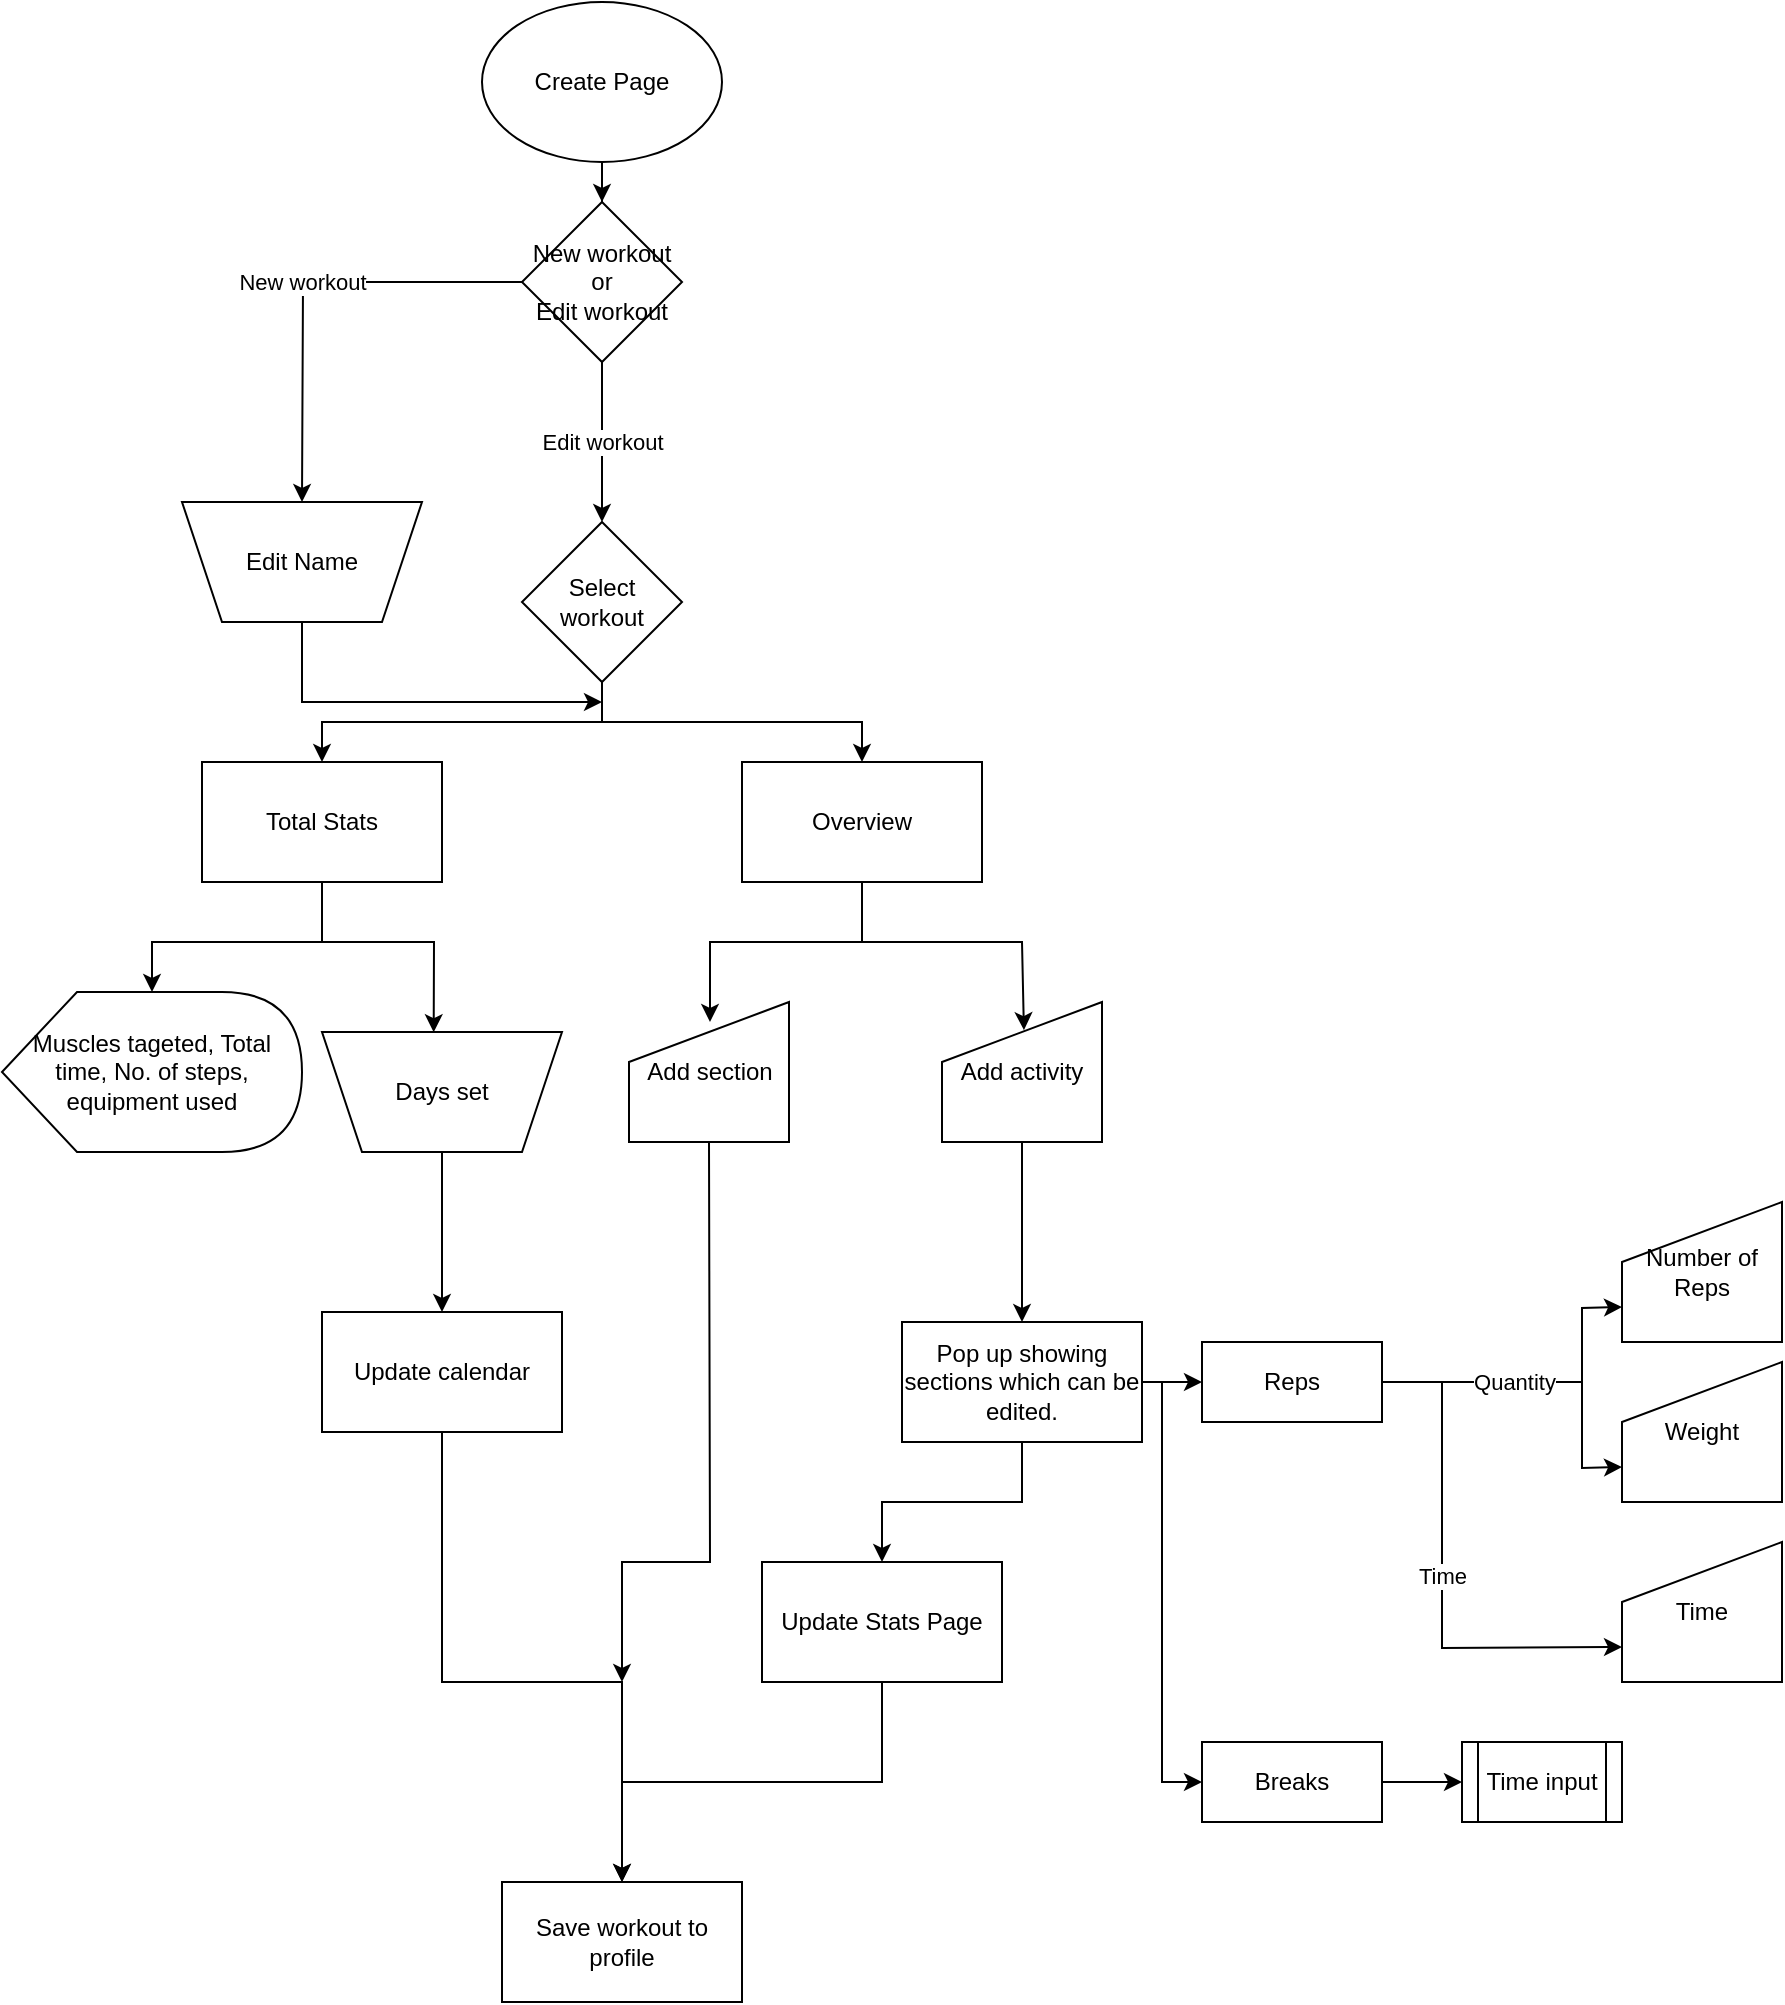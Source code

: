 <mxfile version="21.0.6" type="device"><diagram name="Page-1" id="hXgkh_b27lhEMCsYF1BV"><mxGraphModel dx="724" dy="432" grid="1" gridSize="10" guides="1" tooltips="1" connect="1" arrows="1" fold="1" page="1" pageScale="1" pageWidth="827" pageHeight="1169" math="0" shadow="0"><root><mxCell id="0"/><mxCell id="1" parent="0"/><mxCell id="JTsbabrCqUR2dNCDxQA3-17" value="" style="edgeStyle=orthogonalEdgeStyle;rounded=0;orthogonalLoop=1;jettySize=auto;html=1;" parent="1" source="JTsbabrCqUR2dNCDxQA3-1" target="JTsbabrCqUR2dNCDxQA3-16" edge="1"><mxGeometry relative="1" as="geometry"/></mxCell><mxCell id="JTsbabrCqUR2dNCDxQA3-1" value="Create Page" style="ellipse;whiteSpace=wrap;html=1;" parent="1" vertex="1"><mxGeometry x="340" y="20" width="120" height="80" as="geometry"/></mxCell><mxCell id="pBxCgBESZsTpVWWYTR86-2" value="New workout" style="edgeStyle=orthogonalEdgeStyle;rounded=0;orthogonalLoop=1;jettySize=auto;html=1;" parent="1" source="JTsbabrCqUR2dNCDxQA3-16" edge="1"><mxGeometry relative="1" as="geometry"><mxPoint x="250.0" y="270" as="targetPoint"/></mxGeometry></mxCell><mxCell id="JTsbabrCqUR2dNCDxQA3-16" value="New workout&lt;br&gt;or&lt;br&gt;Edit workout" style="rhombus;whiteSpace=wrap;html=1;" parent="1" vertex="1"><mxGeometry x="360" y="120" width="80" height="80" as="geometry"/></mxCell><mxCell id="JTsbabrCqUR2dNCDxQA3-20" value="Edit workout" style="endArrow=classic;html=1;rounded=0;entryX=0.5;entryY=0;entryDx=0;entryDy=0;exitX=0.5;exitY=1;exitDx=0;exitDy=0;" parent="1" source="JTsbabrCqUR2dNCDxQA3-16" edge="1"><mxGeometry width="50" height="50" relative="1" as="geometry"><mxPoint x="390" y="400" as="sourcePoint"/><mxPoint x="400" y="280" as="targetPoint"/><Array as="points"><mxPoint x="400" y="230"/></Array></mxGeometry></mxCell><mxCell id="pBxCgBESZsTpVWWYTR86-7" value="" style="edgeStyle=orthogonalEdgeStyle;rounded=0;orthogonalLoop=1;jettySize=auto;html=1;" parent="1" source="JTsbabrCqUR2dNCDxQA3-21" target="pBxCgBESZsTpVWWYTR86-4" edge="1"><mxGeometry relative="1" as="geometry"><Array as="points"><mxPoint x="260" y="490"/><mxPoint x="175" y="490"/></Array></mxGeometry></mxCell><mxCell id="JTsbabrCqUR2dNCDxQA3-21" value="Total Stats" style="rounded=0;whiteSpace=wrap;html=1;" parent="1" vertex="1"><mxGeometry x="200" y="400" width="120" height="60" as="geometry"/></mxCell><mxCell id="JTsbabrCqUR2dNCDxQA3-23" value="Overview" style="rounded=0;whiteSpace=wrap;html=1;" parent="1" vertex="1"><mxGeometry x="470" y="400" width="120" height="60" as="geometry"/></mxCell><mxCell id="pBxCgBESZsTpVWWYTR86-3" value="Select workout" style="rhombus;whiteSpace=wrap;html=1;" parent="1" vertex="1"><mxGeometry x="360" y="280" width="80" height="80" as="geometry"/></mxCell><mxCell id="pBxCgBESZsTpVWWYTR86-4" value="Muscles tageted, Total time, No. of steps, equipment used" style="shape=display;whiteSpace=wrap;html=1;" parent="1" vertex="1"><mxGeometry x="100" y="515" width="150" height="80" as="geometry"/></mxCell><mxCell id="pBxCgBESZsTpVWWYTR86-5" value="" style="endArrow=classic;html=1;rounded=0;exitX=0.5;exitY=1;exitDx=0;exitDy=0;entryX=0.5;entryY=0;entryDx=0;entryDy=0;" parent="1" source="pBxCgBESZsTpVWWYTR86-3" target="JTsbabrCqUR2dNCDxQA3-21" edge="1"><mxGeometry width="50" height="50" relative="1" as="geometry"><mxPoint x="350" y="420" as="sourcePoint"/><mxPoint x="390" y="470" as="targetPoint"/><Array as="points"><mxPoint x="400" y="380"/><mxPoint x="260" y="380"/></Array></mxGeometry></mxCell><mxCell id="pBxCgBESZsTpVWWYTR86-6" value="" style="endArrow=classic;html=1;rounded=0;entryX=0.5;entryY=0;entryDx=0;entryDy=0;exitX=0.5;exitY=1;exitDx=0;exitDy=0;" parent="1" source="pBxCgBESZsTpVWWYTR86-3" target="JTsbabrCqUR2dNCDxQA3-23" edge="1"><mxGeometry width="50" height="50" relative="1" as="geometry"><mxPoint x="350" y="420" as="sourcePoint"/><mxPoint x="400" y="370" as="targetPoint"/><Array as="points"><mxPoint x="400" y="380"/><mxPoint x="530" y="380"/></Array></mxGeometry></mxCell><mxCell id="pBxCgBESZsTpVWWYTR86-8" value="Add section" style="shape=manualInput;whiteSpace=wrap;html=1;" parent="1" vertex="1"><mxGeometry x="413.5" y="520" width="80" height="70" as="geometry"/></mxCell><mxCell id="pBxCgBESZsTpVWWYTR86-13" value="" style="edgeStyle=orthogonalEdgeStyle;rounded=0;orthogonalLoop=1;jettySize=auto;html=1;" parent="1" source="pBxCgBESZsTpVWWYTR86-9" target="pBxCgBESZsTpVWWYTR86-12" edge="1"><mxGeometry relative="1" as="geometry"/></mxCell><mxCell id="pBxCgBESZsTpVWWYTR86-9" value="Add activity" style="shape=manualInput;whiteSpace=wrap;html=1;" parent="1" vertex="1"><mxGeometry x="570" y="520" width="80" height="70" as="geometry"/></mxCell><mxCell id="pBxCgBESZsTpVWWYTR86-10" value="" style="endArrow=classic;html=1;rounded=0;exitX=0.5;exitY=1;exitDx=0;exitDy=0;" parent="1" source="JTsbabrCqUR2dNCDxQA3-23" edge="1"><mxGeometry width="50" height="50" relative="1" as="geometry"><mxPoint x="350" y="470" as="sourcePoint"/><mxPoint x="454" y="530" as="targetPoint"/><Array as="points"><mxPoint x="530" y="490"/><mxPoint x="454" y="490"/></Array></mxGeometry></mxCell><mxCell id="pBxCgBESZsTpVWWYTR86-11" value="" style="endArrow=classic;html=1;rounded=0;entryX=0.512;entryY=0.201;entryDx=0;entryDy=0;exitX=0.5;exitY=1;exitDx=0;exitDy=0;entryPerimeter=0;" parent="1" source="JTsbabrCqUR2dNCDxQA3-23" target="pBxCgBESZsTpVWWYTR86-9" edge="1"><mxGeometry width="50" height="50" relative="1" as="geometry"><mxPoint x="350" y="470" as="sourcePoint"/><mxPoint x="400" y="420" as="targetPoint"/><Array as="points"><mxPoint x="530" y="490"/><mxPoint x="610" y="490"/></Array></mxGeometry></mxCell><mxCell id="pBxCgBESZsTpVWWYTR86-23" value="" style="edgeStyle=orthogonalEdgeStyle;rounded=0;orthogonalLoop=1;jettySize=auto;html=1;" parent="1" source="pBxCgBESZsTpVWWYTR86-12" target="pBxCgBESZsTpVWWYTR86-22" edge="1"><mxGeometry relative="1" as="geometry"/></mxCell><mxCell id="pBxCgBESZsTpVWWYTR86-32" value="" style="edgeStyle=orthogonalEdgeStyle;rounded=0;orthogonalLoop=1;jettySize=auto;html=1;" parent="1" source="pBxCgBESZsTpVWWYTR86-12" target="pBxCgBESZsTpVWWYTR86-31" edge="1"><mxGeometry relative="1" as="geometry"/></mxCell><mxCell id="pBxCgBESZsTpVWWYTR86-12" value="Pop up showing sections which can be edited." style="whiteSpace=wrap;html=1;" parent="1" vertex="1"><mxGeometry x="550" y="680" width="120" height="60" as="geometry"/></mxCell><mxCell id="pBxCgBESZsTpVWWYTR86-16" value="Number of Reps" style="shape=manualInput;whiteSpace=wrap;html=1;" parent="1" vertex="1"><mxGeometry x="910" y="620" width="80" height="70" as="geometry"/></mxCell><mxCell id="pBxCgBESZsTpVWWYTR86-17" value="Weight" style="shape=manualInput;whiteSpace=wrap;html=1;" parent="1" vertex="1"><mxGeometry x="910" y="700" width="80" height="70" as="geometry"/></mxCell><mxCell id="pBxCgBESZsTpVWWYTR86-18" value="Time" style="shape=manualInput;whiteSpace=wrap;html=1;" parent="1" vertex="1"><mxGeometry x="910" y="790" width="80" height="70" as="geometry"/></mxCell><mxCell id="pBxCgBESZsTpVWWYTR86-19" value="" style="endArrow=classic;html=1;rounded=0;entryX=0;entryY=0.75;entryDx=0;entryDy=0;exitX=1;exitY=0.5;exitDx=0;exitDy=0;" parent="1" target="pBxCgBESZsTpVWWYTR86-16" edge="1"><mxGeometry width="50" height="50" relative="1" as="geometry"><mxPoint x="840.0" y="710" as="sourcePoint"/><mxPoint x="750" y="720" as="targetPoint"/><Array as="points"><mxPoint x="890" y="710"/><mxPoint x="890" y="673"/></Array></mxGeometry></mxCell><mxCell id="pBxCgBESZsTpVWWYTR86-20" value="Quantity" style="endArrow=classic;html=1;rounded=0;entryX=0;entryY=0.75;entryDx=0;entryDy=0;" parent="1" target="pBxCgBESZsTpVWWYTR86-17" edge="1"><mxGeometry x="-0.469" width="50" height="50" relative="1" as="geometry"><mxPoint x="820" y="710" as="sourcePoint"/><mxPoint x="750" y="720" as="targetPoint"/><Array as="points"><mxPoint x="860" y="710"/><mxPoint x="890" y="710"/><mxPoint x="890" y="753"/></Array><mxPoint as="offset"/></mxGeometry></mxCell><mxCell id="pBxCgBESZsTpVWWYTR86-21" value="Time" style="endArrow=classic;html=1;rounded=0;entryX=0;entryY=0.75;entryDx=0;entryDy=0;exitX=1;exitY=0.5;exitDx=0;exitDy=0;" parent="1" source="pBxCgBESZsTpVWWYTR86-22" target="pBxCgBESZsTpVWWYTR86-18" edge="1"><mxGeometry width="50" height="50" relative="1" as="geometry"><mxPoint x="840.0" y="710" as="sourcePoint"/><mxPoint x="900" y="840" as="targetPoint"/><Array as="points"><mxPoint x="820" y="710"/><mxPoint x="820" y="843"/></Array></mxGeometry></mxCell><mxCell id="pBxCgBESZsTpVWWYTR86-22" value="Reps" style="rounded=0;whiteSpace=wrap;html=1;" parent="1" vertex="1"><mxGeometry x="700" y="690" width="90" height="40" as="geometry"/></mxCell><mxCell id="pBxCgBESZsTpVWWYTR86-29" value="" style="edgeStyle=orthogonalEdgeStyle;rounded=0;orthogonalLoop=1;jettySize=auto;html=1;" parent="1" source="pBxCgBESZsTpVWWYTR86-24" target="pBxCgBESZsTpVWWYTR86-28" edge="1"><mxGeometry relative="1" as="geometry"/></mxCell><mxCell id="pBxCgBESZsTpVWWYTR86-24" value="Breaks" style="rounded=0;whiteSpace=wrap;html=1;" parent="1" vertex="1"><mxGeometry x="700" y="890" width="90" height="40" as="geometry"/></mxCell><mxCell id="pBxCgBESZsTpVWWYTR86-28" value="Time input" style="shape=process;whiteSpace=wrap;html=1;backgroundOutline=1;" parent="1" vertex="1"><mxGeometry x="830" y="890" width="80" height="40" as="geometry"/></mxCell><mxCell id="pBxCgBESZsTpVWWYTR86-30" value="" style="endArrow=classic;html=1;rounded=0;exitX=1;exitY=0.5;exitDx=0;exitDy=0;entryX=0;entryY=0.5;entryDx=0;entryDy=0;" parent="1" source="pBxCgBESZsTpVWWYTR86-12" target="pBxCgBESZsTpVWWYTR86-24" edge="1"><mxGeometry width="50" height="50" relative="1" as="geometry"><mxPoint x="780" y="760" as="sourcePoint"/><mxPoint x="830" y="710" as="targetPoint"/><Array as="points"><mxPoint x="680" y="710"/><mxPoint x="680" y="910"/></Array></mxGeometry></mxCell><mxCell id="pBxCgBESZsTpVWWYTR86-31" value="Update Stats Page" style="rounded=0;whiteSpace=wrap;html=1;" parent="1" vertex="1"><mxGeometry x="480" y="800" width="120" height="60" as="geometry"/></mxCell><mxCell id="pBxCgBESZsTpVWWYTR86-33" value="Save workout to profile" style="rounded=0;whiteSpace=wrap;html=1;" parent="1" vertex="1"><mxGeometry x="350" y="960" width="120" height="60" as="geometry"/></mxCell><mxCell id="pBxCgBESZsTpVWWYTR86-35" value="" style="endArrow=classic;html=1;rounded=0;entryX=0.448;entryY=0.216;entryDx=0;entryDy=0;entryPerimeter=0;exitX=0.5;exitY=1;exitDx=0;exitDy=0;" parent="1" source="JTsbabrCqUR2dNCDxQA3-21" edge="1"><mxGeometry width="50" height="50" relative="1" as="geometry"><mxPoint x="260" y="470" as="sourcePoint"/><mxPoint x="315.84" y="535.12" as="targetPoint"/><Array as="points"><mxPoint x="260" y="490"/><mxPoint x="316" y="490"/></Array></mxGeometry></mxCell><mxCell id="pBxCgBESZsTpVWWYTR86-38" value="Edit Name" style="shape=trapezoid;perimeter=trapezoidPerimeter;whiteSpace=wrap;html=1;fixedSize=1;direction=west;" parent="1" vertex="1"><mxGeometry x="190" y="270" width="120" height="60" as="geometry"/></mxCell><mxCell id="pBxCgBESZsTpVWWYTR86-41" value="" style="edgeStyle=orthogonalEdgeStyle;rounded=0;orthogonalLoop=1;jettySize=auto;html=1;" parent="1" source="pBxCgBESZsTpVWWYTR86-39" target="pBxCgBESZsTpVWWYTR86-40" edge="1"><mxGeometry relative="1" as="geometry"/></mxCell><mxCell id="pBxCgBESZsTpVWWYTR86-39" value="Days set" style="shape=trapezoid;perimeter=trapezoidPerimeter;whiteSpace=wrap;html=1;fixedSize=1;direction=west;" parent="1" vertex="1"><mxGeometry x="260" y="535" width="120" height="60" as="geometry"/></mxCell><mxCell id="pBxCgBESZsTpVWWYTR86-40" value="Update calendar" style="whiteSpace=wrap;html=1;" parent="1" vertex="1"><mxGeometry x="260" y="675" width="120" height="60" as="geometry"/></mxCell><mxCell id="pBxCgBESZsTpVWWYTR86-42" value="" style="endArrow=classic;html=1;rounded=0;exitX=0.5;exitY=1;exitDx=0;exitDy=0;entryX=0.5;entryY=0;entryDx=0;entryDy=0;" parent="1" source="pBxCgBESZsTpVWWYTR86-40" target="pBxCgBESZsTpVWWYTR86-33" edge="1"><mxGeometry width="50" height="50" relative="1" as="geometry"><mxPoint x="340" y="890" as="sourcePoint"/><mxPoint x="390" y="840" as="targetPoint"/><Array as="points"><mxPoint x="320" y="860"/><mxPoint x="410" y="860"/></Array></mxGeometry></mxCell><mxCell id="pBxCgBESZsTpVWWYTR86-43" value="" style="endArrow=classic;html=1;rounded=0;exitX=0.5;exitY=1;exitDx=0;exitDy=0;entryX=0.5;entryY=0;entryDx=0;entryDy=0;" parent="1" source="pBxCgBESZsTpVWWYTR86-31" edge="1" target="pBxCgBESZsTpVWWYTR86-33"><mxGeometry width="50" height="50" relative="1" as="geometry"><mxPoint x="340" y="890" as="sourcePoint"/><mxPoint x="410" y="900" as="targetPoint"/><Array as="points"><mxPoint x="540" y="910"/><mxPoint x="410" y="910"/></Array></mxGeometry></mxCell><mxCell id="NtglVX3BglTpOaBNmTxw-1" value="" style="endArrow=classic;html=1;rounded=0;exitX=0.5;exitY=0;exitDx=0;exitDy=0;" edge="1" parent="1" source="pBxCgBESZsTpVWWYTR86-38"><mxGeometry width="50" height="50" relative="1" as="geometry"><mxPoint x="290" y="390" as="sourcePoint"/><mxPoint x="400" y="370" as="targetPoint"/><Array as="points"><mxPoint x="250" y="370"/></Array></mxGeometry></mxCell><mxCell id="NtglVX3BglTpOaBNmTxw-2" value="" style="endArrow=classic;html=1;rounded=0;exitX=0.5;exitY=1;exitDx=0;exitDy=0;" edge="1" parent="1" source="pBxCgBESZsTpVWWYTR86-8"><mxGeometry width="50" height="50" relative="1" as="geometry"><mxPoint x="290" y="730" as="sourcePoint"/><mxPoint x="410" y="860" as="targetPoint"/><Array as="points"><mxPoint x="454" y="800"/><mxPoint x="410" y="800"/></Array></mxGeometry></mxCell></root></mxGraphModel></diagram></mxfile>